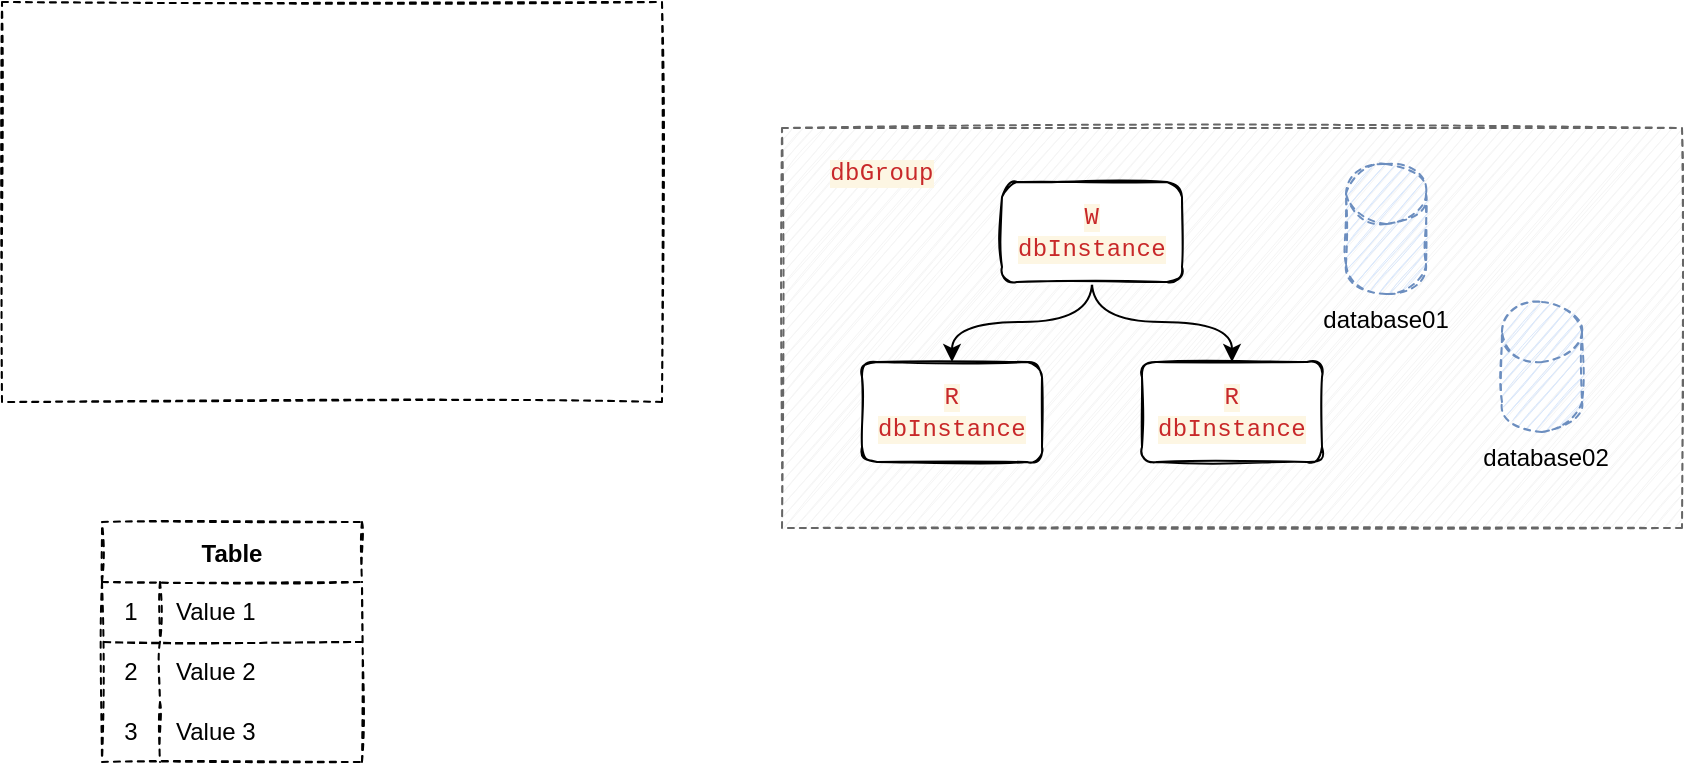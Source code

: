 <mxfile version="15.7.0" type="github">
  <diagram id="9CZ0PQ02ZsPHdG1DtoYy" name="Page-1">
    <mxGraphModel dx="1773" dy="577" grid="1" gridSize="10" guides="1" tooltips="1" connect="1" arrows="1" fold="1" page="1" pageScale="1" pageWidth="827" pageHeight="1169" math="0" shadow="0">
      <root>
        <mxCell id="0" />
        <mxCell id="1" parent="0" />
        <mxCell id="aA7OUgeE8yupM1yqJdEg-1" value="" style="rounded=0;whiteSpace=wrap;html=1;sketch=1;fillColor=#f5f5f5;fontColor=#333333;strokeColor=#666666;dashed=1;" vertex="1" parent="1">
          <mxGeometry x="150" y="123" width="450" height="200" as="geometry" />
        </mxCell>
        <mxCell id="aA7OUgeE8yupM1yqJdEg-6" style="edgeStyle=orthogonalEdgeStyle;orthogonalLoop=1;jettySize=auto;html=1;exitX=0.5;exitY=1;exitDx=0;exitDy=0;entryX=0.5;entryY=0;entryDx=0;entryDy=0;curved=1;" edge="1" parent="1" source="aA7OUgeE8yupM1yqJdEg-3" target="aA7OUgeE8yupM1yqJdEg-4">
          <mxGeometry relative="1" as="geometry" />
        </mxCell>
        <mxCell id="aA7OUgeE8yupM1yqJdEg-7" style="edgeStyle=orthogonalEdgeStyle;orthogonalLoop=1;jettySize=auto;html=1;exitX=0.5;exitY=1;exitDx=0;exitDy=0;entryX=0.5;entryY=0;entryDx=0;entryDy=0;curved=1;" edge="1" parent="1" source="aA7OUgeE8yupM1yqJdEg-3" target="aA7OUgeE8yupM1yqJdEg-5">
          <mxGeometry relative="1" as="geometry" />
        </mxCell>
        <mxCell id="aA7OUgeE8yupM1yqJdEg-3" value="&lt;span style=&quot;color: rgb(200 , 40 , 41) ; font-size: inherit ; font-family: &amp;#34;consolas&amp;#34; , &amp;#34;liberation mono&amp;#34; , &amp;#34;menlo&amp;#34; , &amp;#34;courier&amp;#34; , monospace ; background-color: rgb(253 , 246 , 227) ; letter-spacing: 0.2px&quot;&gt;W dbInstance&lt;/span&gt;" style="rounded=1;whiteSpace=wrap;html=1;sketch=1;" vertex="1" parent="1">
          <mxGeometry x="260" y="150" width="90" height="50" as="geometry" />
        </mxCell>
        <mxCell id="aA7OUgeE8yupM1yqJdEg-4" value="&lt;span style=&quot;color: rgb(200 , 40 , 41) ; font-family: &amp;#34;consolas&amp;#34; , &amp;#34;liberation mono&amp;#34; , &amp;#34;menlo&amp;#34; , &amp;#34;courier&amp;#34; , monospace ; letter-spacing: 0.2px ; background-color: rgb(253 , 246 , 227)&quot;&gt;R&lt;br&gt;&lt;/span&gt;&lt;span style=&quot;color: rgb(200 , 40 , 41) ; font-size: inherit ; font-family: &amp;#34;consolas&amp;#34; , &amp;#34;liberation mono&amp;#34; , &amp;#34;menlo&amp;#34; , &amp;#34;courier&amp;#34; , monospace ; background-color: rgb(253 , 246 , 227) ; letter-spacing: 0.2px&quot;&gt;dbInstance&lt;/span&gt;" style="rounded=1;whiteSpace=wrap;html=1;sketch=1;" vertex="1" parent="1">
          <mxGeometry x="190" y="240" width="90" height="50" as="geometry" />
        </mxCell>
        <mxCell id="aA7OUgeE8yupM1yqJdEg-5" value="&lt;span style=&quot;color: rgb(200 , 40 , 41) ; font-family: &amp;#34;consolas&amp;#34; , &amp;#34;liberation mono&amp;#34; , &amp;#34;menlo&amp;#34; , &amp;#34;courier&amp;#34; , monospace ; letter-spacing: 0.2px ; background-color: rgb(253 , 246 , 227)&quot;&gt;R&lt;br&gt;&lt;/span&gt;&lt;span style=&quot;font-size: inherit ; color: rgb(200 , 40 , 41) ; font-family: &amp;#34;consolas&amp;#34; , &amp;#34;liberation mono&amp;#34; , &amp;#34;menlo&amp;#34; , &amp;#34;courier&amp;#34; , monospace ; background-color: rgb(253 , 246 , 227) ; letter-spacing: 0.2px&quot;&gt;dbInstance&lt;/span&gt;" style="rounded=1;whiteSpace=wrap;html=1;sketch=1;" vertex="1" parent="1">
          <mxGeometry x="330" y="240" width="90" height="50" as="geometry" />
        </mxCell>
        <mxCell id="aA7OUgeE8yupM1yqJdEg-9" value="" style="rounded=0;whiteSpace=wrap;html=1;dashed=1;sketch=1;" vertex="1" parent="1">
          <mxGeometry x="-240" y="60" width="330" height="200" as="geometry" />
        </mxCell>
        <mxCell id="aA7OUgeE8yupM1yqJdEg-24" value="Table" style="shape=table;startSize=30;container=1;collapsible=0;childLayout=tableLayout;fixedRows=1;rowLines=0;fontStyle=1;align=center;pointerEvents=1;dashed=1;sketch=1;" vertex="1" parent="1">
          <mxGeometry x="-190" y="320" width="130" height="120" as="geometry" />
        </mxCell>
        <mxCell id="aA7OUgeE8yupM1yqJdEg-25" value="" style="shape=partialRectangle;html=1;whiteSpace=wrap;collapsible=0;dropTarget=0;pointerEvents=1;fillColor=none;top=0;left=0;bottom=1;right=0;points=[[0,0.5],[1,0.5]];portConstraint=eastwest;dashed=1;sketch=1;" vertex="1" parent="aA7OUgeE8yupM1yqJdEg-24">
          <mxGeometry y="30" width="130" height="30" as="geometry" />
        </mxCell>
        <mxCell id="aA7OUgeE8yupM1yqJdEg-26" value="1" style="shape=partialRectangle;html=1;whiteSpace=wrap;connectable=0;fillColor=none;top=0;left=0;bottom=0;right=0;overflow=hidden;pointerEvents=1;dashed=1;sketch=1;" vertex="1" parent="aA7OUgeE8yupM1yqJdEg-25">
          <mxGeometry width="29" height="30" as="geometry">
            <mxRectangle width="29" height="30" as="alternateBounds" />
          </mxGeometry>
        </mxCell>
        <mxCell id="aA7OUgeE8yupM1yqJdEg-27" value="Value 1" style="shape=partialRectangle;html=1;whiteSpace=wrap;connectable=0;fillColor=none;top=0;left=0;bottom=0;right=0;align=left;spacingLeft=6;overflow=hidden;pointerEvents=1;dashed=1;sketch=1;" vertex="1" parent="aA7OUgeE8yupM1yqJdEg-25">
          <mxGeometry x="29" width="101" height="30" as="geometry">
            <mxRectangle width="101" height="30" as="alternateBounds" />
          </mxGeometry>
        </mxCell>
        <mxCell id="aA7OUgeE8yupM1yqJdEg-28" value="" style="shape=partialRectangle;html=1;whiteSpace=wrap;collapsible=0;dropTarget=0;pointerEvents=1;fillColor=none;top=0;left=0;bottom=0;right=0;points=[[0,0.5],[1,0.5]];portConstraint=eastwest;dashed=1;sketch=1;" vertex="1" parent="aA7OUgeE8yupM1yqJdEg-24">
          <mxGeometry y="60" width="130" height="30" as="geometry" />
        </mxCell>
        <mxCell id="aA7OUgeE8yupM1yqJdEg-29" value="2" style="shape=partialRectangle;html=1;whiteSpace=wrap;connectable=0;fillColor=none;top=0;left=0;bottom=0;right=0;overflow=hidden;pointerEvents=1;dashed=1;sketch=1;" vertex="1" parent="aA7OUgeE8yupM1yqJdEg-28">
          <mxGeometry width="29" height="30" as="geometry">
            <mxRectangle width="29" height="30" as="alternateBounds" />
          </mxGeometry>
        </mxCell>
        <mxCell id="aA7OUgeE8yupM1yqJdEg-30" value="Value 2" style="shape=partialRectangle;html=1;whiteSpace=wrap;connectable=0;fillColor=none;top=0;left=0;bottom=0;right=0;align=left;spacingLeft=6;overflow=hidden;pointerEvents=1;dashed=1;sketch=1;" vertex="1" parent="aA7OUgeE8yupM1yqJdEg-28">
          <mxGeometry x="29" width="101" height="30" as="geometry">
            <mxRectangle width="101" height="30" as="alternateBounds" />
          </mxGeometry>
        </mxCell>
        <mxCell id="aA7OUgeE8yupM1yqJdEg-31" value="" style="shape=partialRectangle;html=1;whiteSpace=wrap;collapsible=0;dropTarget=0;pointerEvents=1;fillColor=none;top=0;left=0;bottom=0;right=0;points=[[0,0.5],[1,0.5]];portConstraint=eastwest;dashed=1;sketch=1;" vertex="1" parent="aA7OUgeE8yupM1yqJdEg-24">
          <mxGeometry y="90" width="130" height="30" as="geometry" />
        </mxCell>
        <mxCell id="aA7OUgeE8yupM1yqJdEg-32" value="3" style="shape=partialRectangle;html=1;whiteSpace=wrap;connectable=0;fillColor=none;top=0;left=0;bottom=0;right=0;overflow=hidden;pointerEvents=1;dashed=1;sketch=1;" vertex="1" parent="aA7OUgeE8yupM1yqJdEg-31">
          <mxGeometry width="29" height="30" as="geometry">
            <mxRectangle width="29" height="30" as="alternateBounds" />
          </mxGeometry>
        </mxCell>
        <mxCell id="aA7OUgeE8yupM1yqJdEg-33" value="Value 3" style="shape=partialRectangle;html=1;whiteSpace=wrap;connectable=0;fillColor=none;top=0;left=0;bottom=0;right=0;align=left;spacingLeft=6;overflow=hidden;pointerEvents=1;dashed=1;sketch=1;" vertex="1" parent="aA7OUgeE8yupM1yqJdEg-31">
          <mxGeometry x="29" width="101" height="30" as="geometry">
            <mxRectangle width="101" height="30" as="alternateBounds" />
          </mxGeometry>
        </mxCell>
        <mxCell id="aA7OUgeE8yupM1yqJdEg-35" value="&lt;span style=&quot;color: rgb(200 , 40 , 41) ; font-family: &amp;#34;consolas&amp;#34; , &amp;#34;liberation mono&amp;#34; , &amp;#34;menlo&amp;#34; , &amp;#34;courier&amp;#34; , monospace ; letter-spacing: 0.2px ; background-color: rgb(253 , 246 , 227)&quot;&gt;dbGroup&lt;/span&gt;" style="text;html=1;strokeColor=none;fillColor=none;align=center;verticalAlign=middle;whiteSpace=wrap;rounded=0;dashed=1;sketch=1;" vertex="1" parent="1">
          <mxGeometry x="160" y="130" width="80" height="30" as="geometry" />
        </mxCell>
        <mxCell id="aA7OUgeE8yupM1yqJdEg-36" value="" style="shape=cylinder3;whiteSpace=wrap;html=1;boundedLbl=1;backgroundOutline=1;size=15;dashed=1;sketch=1;fillColor=#dae8fc;strokeColor=#6c8ebf;" vertex="1" parent="1">
          <mxGeometry x="432" y="141" width="40" height="65" as="geometry" />
        </mxCell>
        <mxCell id="aA7OUgeE8yupM1yqJdEg-39" value="database01" style="text;html=1;strokeColor=none;fillColor=none;align=center;verticalAlign=middle;whiteSpace=wrap;rounded=0;dashed=1;sketch=1;" vertex="1" parent="1">
          <mxGeometry x="422" y="204" width="60" height="30" as="geometry" />
        </mxCell>
        <mxCell id="aA7OUgeE8yupM1yqJdEg-40" value="" style="shape=cylinder3;whiteSpace=wrap;html=1;boundedLbl=1;backgroundOutline=1;size=15;dashed=1;sketch=1;fillColor=#dae8fc;strokeColor=#6c8ebf;" vertex="1" parent="1">
          <mxGeometry x="510" y="210" width="40" height="65" as="geometry" />
        </mxCell>
        <mxCell id="aA7OUgeE8yupM1yqJdEg-41" value="database02" style="text;html=1;strokeColor=none;fillColor=none;align=center;verticalAlign=middle;whiteSpace=wrap;rounded=0;dashed=1;sketch=1;" vertex="1" parent="1">
          <mxGeometry x="502" y="273" width="60" height="30" as="geometry" />
        </mxCell>
      </root>
    </mxGraphModel>
  </diagram>
</mxfile>

